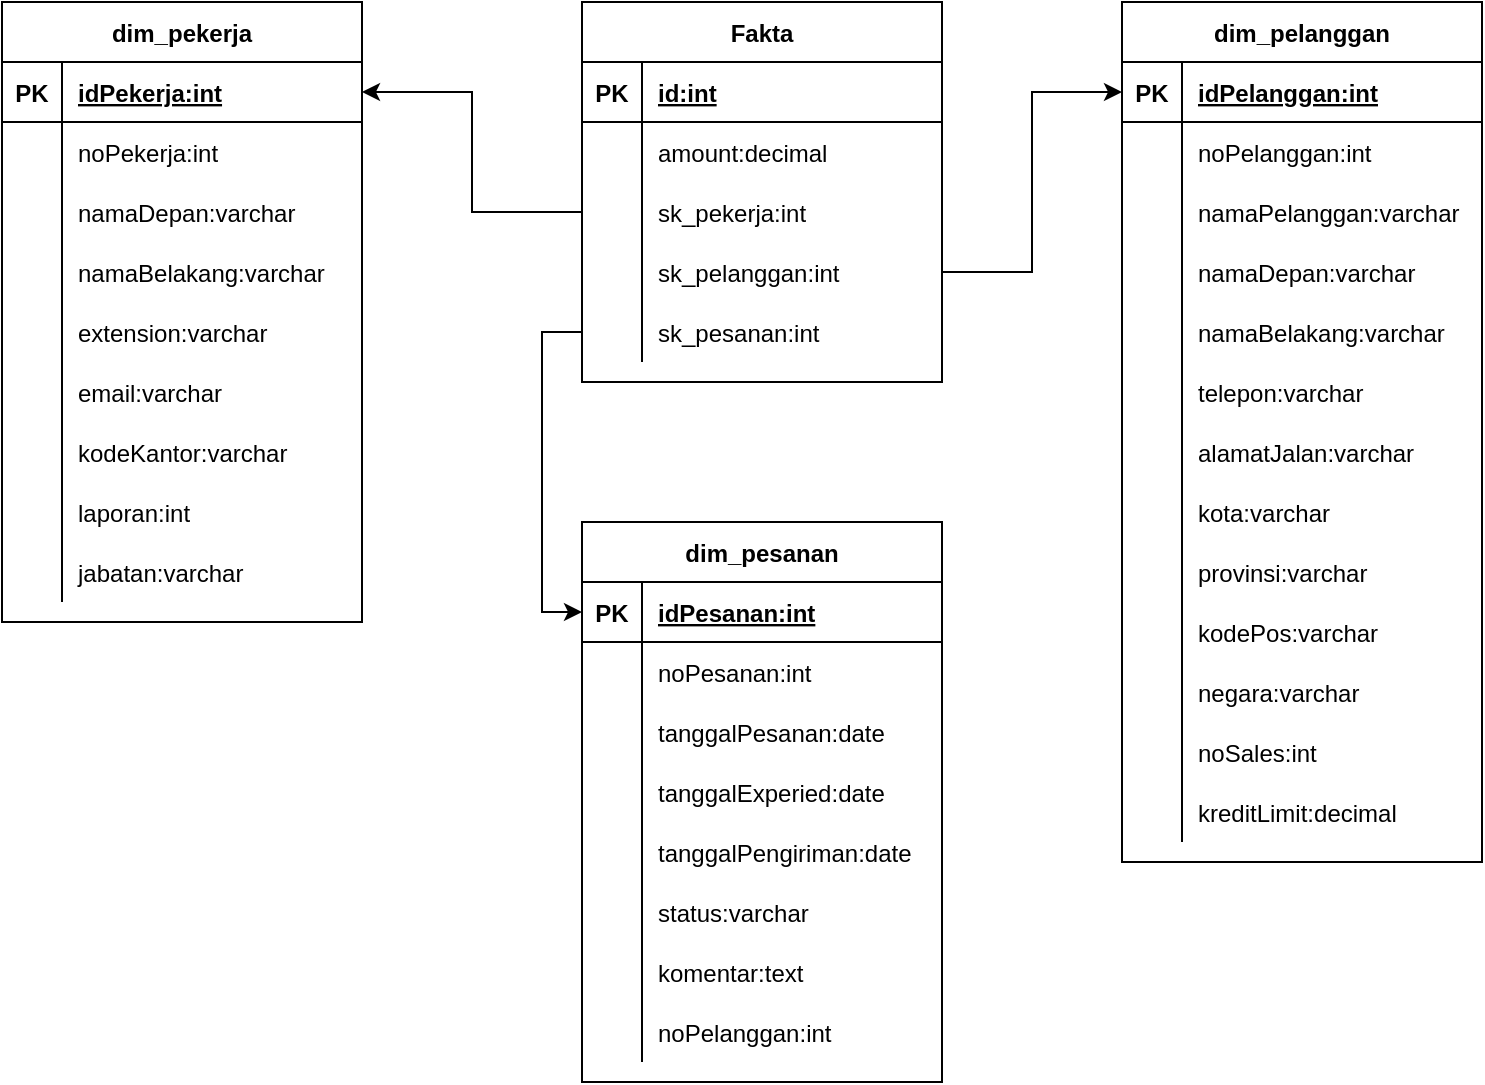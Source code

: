 <mxfile version="15.7.0" type="device"><diagram id="6YvLaY46LM4mJOCkWEtR" name="Page-1"><mxGraphModel dx="2076" dy="1206" grid="1" gridSize="10" guides="1" tooltips="1" connect="1" arrows="1" fold="1" page="1" pageScale="1" pageWidth="850" pageHeight="1100" math="0" shadow="0"><root><mxCell id="0"/><mxCell id="1" parent="0"/><mxCell id="Rje1-AnnC1kkuRpfEMC0-11" value="dim_pekerja" style="shape=table;startSize=30;container=1;collapsible=1;childLayout=tableLayout;fixedRows=1;rowLines=0;fontStyle=1;align=center;resizeLast=1;" parent="1" vertex="1"><mxGeometry x="70" y="320" width="180" height="310" as="geometry"/></mxCell><mxCell id="Rje1-AnnC1kkuRpfEMC0-12" value="" style="shape=partialRectangle;collapsible=0;dropTarget=0;pointerEvents=0;fillColor=none;top=0;left=0;bottom=1;right=0;points=[[0,0.5],[1,0.5]];portConstraint=eastwest;" parent="Rje1-AnnC1kkuRpfEMC0-11" vertex="1"><mxGeometry y="30" width="180" height="30" as="geometry"/></mxCell><mxCell id="Rje1-AnnC1kkuRpfEMC0-13" value="PK" style="shape=partialRectangle;connectable=0;fillColor=none;top=0;left=0;bottom=0;right=0;fontStyle=1;overflow=hidden;" parent="Rje1-AnnC1kkuRpfEMC0-12" vertex="1"><mxGeometry width="30" height="30" as="geometry"><mxRectangle width="30" height="30" as="alternateBounds"/></mxGeometry></mxCell><mxCell id="Rje1-AnnC1kkuRpfEMC0-14" value="idPekerja:int" style="shape=partialRectangle;connectable=0;fillColor=none;top=0;left=0;bottom=0;right=0;align=left;spacingLeft=6;fontStyle=5;overflow=hidden;" parent="Rje1-AnnC1kkuRpfEMC0-12" vertex="1"><mxGeometry x="30" width="150" height="30" as="geometry"><mxRectangle width="150" height="30" as="alternateBounds"/></mxGeometry></mxCell><mxCell id="Rje1-AnnC1kkuRpfEMC0-15" value="" style="shape=partialRectangle;collapsible=0;dropTarget=0;pointerEvents=0;fillColor=none;top=0;left=0;bottom=0;right=0;points=[[0,0.5],[1,0.5]];portConstraint=eastwest;" parent="Rje1-AnnC1kkuRpfEMC0-11" vertex="1"><mxGeometry y="60" width="180" height="30" as="geometry"/></mxCell><mxCell id="Rje1-AnnC1kkuRpfEMC0-16" value="" style="shape=partialRectangle;connectable=0;fillColor=none;top=0;left=0;bottom=0;right=0;editable=1;overflow=hidden;" parent="Rje1-AnnC1kkuRpfEMC0-15" vertex="1"><mxGeometry width="30" height="30" as="geometry"><mxRectangle width="30" height="30" as="alternateBounds"/></mxGeometry></mxCell><mxCell id="Rje1-AnnC1kkuRpfEMC0-17" value="noPekerja:int" style="shape=partialRectangle;connectable=0;fillColor=none;top=0;left=0;bottom=0;right=0;align=left;spacingLeft=6;overflow=hidden;" parent="Rje1-AnnC1kkuRpfEMC0-15" vertex="1"><mxGeometry x="30" width="150" height="30" as="geometry"><mxRectangle width="150" height="30" as="alternateBounds"/></mxGeometry></mxCell><mxCell id="Rje1-AnnC1kkuRpfEMC0-18" value="" style="shape=partialRectangle;collapsible=0;dropTarget=0;pointerEvents=0;fillColor=none;top=0;left=0;bottom=0;right=0;points=[[0,0.5],[1,0.5]];portConstraint=eastwest;" parent="Rje1-AnnC1kkuRpfEMC0-11" vertex="1"><mxGeometry y="90" width="180" height="30" as="geometry"/></mxCell><mxCell id="Rje1-AnnC1kkuRpfEMC0-19" value="" style="shape=partialRectangle;connectable=0;fillColor=none;top=0;left=0;bottom=0;right=0;editable=1;overflow=hidden;" parent="Rje1-AnnC1kkuRpfEMC0-18" vertex="1"><mxGeometry width="30" height="30" as="geometry"><mxRectangle width="30" height="30" as="alternateBounds"/></mxGeometry></mxCell><mxCell id="Rje1-AnnC1kkuRpfEMC0-20" value="namaDepan:varchar" style="shape=partialRectangle;connectable=0;fillColor=none;top=0;left=0;bottom=0;right=0;align=left;spacingLeft=6;overflow=hidden;" parent="Rje1-AnnC1kkuRpfEMC0-18" vertex="1"><mxGeometry x="30" width="150" height="30" as="geometry"><mxRectangle width="150" height="30" as="alternateBounds"/></mxGeometry></mxCell><mxCell id="Rje1-AnnC1kkuRpfEMC0-21" value="" style="shape=partialRectangle;collapsible=0;dropTarget=0;pointerEvents=0;fillColor=none;top=0;left=0;bottom=0;right=0;points=[[0,0.5],[1,0.5]];portConstraint=eastwest;" parent="Rje1-AnnC1kkuRpfEMC0-11" vertex="1"><mxGeometry y="120" width="180" height="30" as="geometry"/></mxCell><mxCell id="Rje1-AnnC1kkuRpfEMC0-22" value="" style="shape=partialRectangle;connectable=0;fillColor=none;top=0;left=0;bottom=0;right=0;editable=1;overflow=hidden;" parent="Rje1-AnnC1kkuRpfEMC0-21" vertex="1"><mxGeometry width="30" height="30" as="geometry"><mxRectangle width="30" height="30" as="alternateBounds"/></mxGeometry></mxCell><mxCell id="Rje1-AnnC1kkuRpfEMC0-23" value="namaBelakang:varchar" style="shape=partialRectangle;connectable=0;fillColor=none;top=0;left=0;bottom=0;right=0;align=left;spacingLeft=6;overflow=hidden;" parent="Rje1-AnnC1kkuRpfEMC0-21" vertex="1"><mxGeometry x="30" width="150" height="30" as="geometry"><mxRectangle width="150" height="30" as="alternateBounds"/></mxGeometry></mxCell><mxCell id="Rje1-AnnC1kkuRpfEMC0-24" value="" style="shape=partialRectangle;collapsible=0;dropTarget=0;pointerEvents=0;fillColor=none;top=0;left=0;bottom=0;right=0;points=[[0,0.5],[1,0.5]];portConstraint=eastwest;" parent="Rje1-AnnC1kkuRpfEMC0-11" vertex="1"><mxGeometry y="150" width="180" height="30" as="geometry"/></mxCell><mxCell id="Rje1-AnnC1kkuRpfEMC0-25" value="" style="shape=partialRectangle;connectable=0;fillColor=none;top=0;left=0;bottom=0;right=0;editable=1;overflow=hidden;" parent="Rje1-AnnC1kkuRpfEMC0-24" vertex="1"><mxGeometry width="30" height="30" as="geometry"><mxRectangle width="30" height="30" as="alternateBounds"/></mxGeometry></mxCell><mxCell id="Rje1-AnnC1kkuRpfEMC0-26" value="extension:varchar" style="shape=partialRectangle;connectable=0;fillColor=none;top=0;left=0;bottom=0;right=0;align=left;spacingLeft=6;overflow=hidden;" parent="Rje1-AnnC1kkuRpfEMC0-24" vertex="1"><mxGeometry x="30" width="150" height="30" as="geometry"><mxRectangle width="150" height="30" as="alternateBounds"/></mxGeometry></mxCell><mxCell id="Rje1-AnnC1kkuRpfEMC0-27" value="" style="shape=partialRectangle;collapsible=0;dropTarget=0;pointerEvents=0;fillColor=none;top=0;left=0;bottom=0;right=0;points=[[0,0.5],[1,0.5]];portConstraint=eastwest;" parent="Rje1-AnnC1kkuRpfEMC0-11" vertex="1"><mxGeometry y="180" width="180" height="30" as="geometry"/></mxCell><mxCell id="Rje1-AnnC1kkuRpfEMC0-28" value="" style="shape=partialRectangle;connectable=0;fillColor=none;top=0;left=0;bottom=0;right=0;editable=1;overflow=hidden;" parent="Rje1-AnnC1kkuRpfEMC0-27" vertex="1"><mxGeometry width="30" height="30" as="geometry"><mxRectangle width="30" height="30" as="alternateBounds"/></mxGeometry></mxCell><mxCell id="Rje1-AnnC1kkuRpfEMC0-29" value="email:varchar" style="shape=partialRectangle;connectable=0;fillColor=none;top=0;left=0;bottom=0;right=0;align=left;spacingLeft=6;overflow=hidden;" parent="Rje1-AnnC1kkuRpfEMC0-27" vertex="1"><mxGeometry x="30" width="150" height="30" as="geometry"><mxRectangle width="150" height="30" as="alternateBounds"/></mxGeometry></mxCell><mxCell id="Rje1-AnnC1kkuRpfEMC0-30" value="" style="shape=partialRectangle;collapsible=0;dropTarget=0;pointerEvents=0;fillColor=none;top=0;left=0;bottom=0;right=0;points=[[0,0.5],[1,0.5]];portConstraint=eastwest;" parent="Rje1-AnnC1kkuRpfEMC0-11" vertex="1"><mxGeometry y="210" width="180" height="30" as="geometry"/></mxCell><mxCell id="Rje1-AnnC1kkuRpfEMC0-31" value="" style="shape=partialRectangle;connectable=0;fillColor=none;top=0;left=0;bottom=0;right=0;editable=1;overflow=hidden;" parent="Rje1-AnnC1kkuRpfEMC0-30" vertex="1"><mxGeometry width="30" height="30" as="geometry"><mxRectangle width="30" height="30" as="alternateBounds"/></mxGeometry></mxCell><mxCell id="Rje1-AnnC1kkuRpfEMC0-32" value="kodeKantor:varchar" style="shape=partialRectangle;connectable=0;fillColor=none;top=0;left=0;bottom=0;right=0;align=left;spacingLeft=6;overflow=hidden;" parent="Rje1-AnnC1kkuRpfEMC0-30" vertex="1"><mxGeometry x="30" width="150" height="30" as="geometry"><mxRectangle width="150" height="30" as="alternateBounds"/></mxGeometry></mxCell><mxCell id="Rje1-AnnC1kkuRpfEMC0-33" value="" style="shape=partialRectangle;collapsible=0;dropTarget=0;pointerEvents=0;fillColor=none;top=0;left=0;bottom=0;right=0;points=[[0,0.5],[1,0.5]];portConstraint=eastwest;" parent="Rje1-AnnC1kkuRpfEMC0-11" vertex="1"><mxGeometry y="240" width="180" height="30" as="geometry"/></mxCell><mxCell id="Rje1-AnnC1kkuRpfEMC0-34" value="" style="shape=partialRectangle;connectable=0;fillColor=none;top=0;left=0;bottom=0;right=0;editable=1;overflow=hidden;" parent="Rje1-AnnC1kkuRpfEMC0-33" vertex="1"><mxGeometry width="30" height="30" as="geometry"><mxRectangle width="30" height="30" as="alternateBounds"/></mxGeometry></mxCell><mxCell id="Rje1-AnnC1kkuRpfEMC0-35" value="laporan:int" style="shape=partialRectangle;connectable=0;fillColor=none;top=0;left=0;bottom=0;right=0;align=left;spacingLeft=6;overflow=hidden;" parent="Rje1-AnnC1kkuRpfEMC0-33" vertex="1"><mxGeometry x="30" width="150" height="30" as="geometry"><mxRectangle width="150" height="30" as="alternateBounds"/></mxGeometry></mxCell><mxCell id="Rje1-AnnC1kkuRpfEMC0-36" value="" style="shape=partialRectangle;collapsible=0;dropTarget=0;pointerEvents=0;fillColor=none;top=0;left=0;bottom=0;right=0;points=[[0,0.5],[1,0.5]];portConstraint=eastwest;" parent="Rje1-AnnC1kkuRpfEMC0-11" vertex="1"><mxGeometry y="270" width="180" height="30" as="geometry"/></mxCell><mxCell id="Rje1-AnnC1kkuRpfEMC0-37" value="" style="shape=partialRectangle;connectable=0;fillColor=none;top=0;left=0;bottom=0;right=0;editable=1;overflow=hidden;" parent="Rje1-AnnC1kkuRpfEMC0-36" vertex="1"><mxGeometry width="30" height="30" as="geometry"><mxRectangle width="30" height="30" as="alternateBounds"/></mxGeometry></mxCell><mxCell id="Rje1-AnnC1kkuRpfEMC0-38" value="jabatan:varchar" style="shape=partialRectangle;connectable=0;fillColor=none;top=0;left=0;bottom=0;right=0;align=left;spacingLeft=6;overflow=hidden;" parent="Rje1-AnnC1kkuRpfEMC0-36" vertex="1"><mxGeometry x="30" width="150" height="30" as="geometry"><mxRectangle width="150" height="30" as="alternateBounds"/></mxGeometry></mxCell><mxCell id="Rje1-AnnC1kkuRpfEMC0-39" value="dim_pelanggan" style="shape=table;startSize=30;container=1;collapsible=1;childLayout=tableLayout;fixedRows=1;rowLines=0;fontStyle=1;align=center;resizeLast=1;" parent="1" vertex="1"><mxGeometry x="630" y="320" width="180" height="430" as="geometry"/></mxCell><mxCell id="Rje1-AnnC1kkuRpfEMC0-40" value="" style="shape=partialRectangle;collapsible=0;dropTarget=0;pointerEvents=0;fillColor=none;top=0;left=0;bottom=1;right=0;points=[[0,0.5],[1,0.5]];portConstraint=eastwest;" parent="Rje1-AnnC1kkuRpfEMC0-39" vertex="1"><mxGeometry y="30" width="180" height="30" as="geometry"/></mxCell><mxCell id="Rje1-AnnC1kkuRpfEMC0-41" value="PK" style="shape=partialRectangle;connectable=0;fillColor=none;top=0;left=0;bottom=0;right=0;fontStyle=1;overflow=hidden;" parent="Rje1-AnnC1kkuRpfEMC0-40" vertex="1"><mxGeometry width="30" height="30" as="geometry"><mxRectangle width="30" height="30" as="alternateBounds"/></mxGeometry></mxCell><mxCell id="Rje1-AnnC1kkuRpfEMC0-42" value="idPelanggan:int" style="shape=partialRectangle;connectable=0;fillColor=none;top=0;left=0;bottom=0;right=0;align=left;spacingLeft=6;fontStyle=5;overflow=hidden;" parent="Rje1-AnnC1kkuRpfEMC0-40" vertex="1"><mxGeometry x="30" width="150" height="30" as="geometry"><mxRectangle width="150" height="30" as="alternateBounds"/></mxGeometry></mxCell><mxCell id="Rje1-AnnC1kkuRpfEMC0-43" value="" style="shape=partialRectangle;collapsible=0;dropTarget=0;pointerEvents=0;fillColor=none;top=0;left=0;bottom=0;right=0;points=[[0,0.5],[1,0.5]];portConstraint=eastwest;" parent="Rje1-AnnC1kkuRpfEMC0-39" vertex="1"><mxGeometry y="60" width="180" height="30" as="geometry"/></mxCell><mxCell id="Rje1-AnnC1kkuRpfEMC0-44" value="" style="shape=partialRectangle;connectable=0;fillColor=none;top=0;left=0;bottom=0;right=0;editable=1;overflow=hidden;" parent="Rje1-AnnC1kkuRpfEMC0-43" vertex="1"><mxGeometry width="30" height="30" as="geometry"><mxRectangle width="30" height="30" as="alternateBounds"/></mxGeometry></mxCell><mxCell id="Rje1-AnnC1kkuRpfEMC0-45" value="noPelanggan:int" style="shape=partialRectangle;connectable=0;fillColor=none;top=0;left=0;bottom=0;right=0;align=left;spacingLeft=6;overflow=hidden;" parent="Rje1-AnnC1kkuRpfEMC0-43" vertex="1"><mxGeometry x="30" width="150" height="30" as="geometry"><mxRectangle width="150" height="30" as="alternateBounds"/></mxGeometry></mxCell><mxCell id="Rje1-AnnC1kkuRpfEMC0-46" value="" style="shape=partialRectangle;collapsible=0;dropTarget=0;pointerEvents=0;fillColor=none;top=0;left=0;bottom=0;right=0;points=[[0,0.5],[1,0.5]];portConstraint=eastwest;" parent="Rje1-AnnC1kkuRpfEMC0-39" vertex="1"><mxGeometry y="90" width="180" height="30" as="geometry"/></mxCell><mxCell id="Rje1-AnnC1kkuRpfEMC0-47" value="" style="shape=partialRectangle;connectable=0;fillColor=none;top=0;left=0;bottom=0;right=0;editable=1;overflow=hidden;" parent="Rje1-AnnC1kkuRpfEMC0-46" vertex="1"><mxGeometry width="30" height="30" as="geometry"><mxRectangle width="30" height="30" as="alternateBounds"/></mxGeometry></mxCell><mxCell id="Rje1-AnnC1kkuRpfEMC0-48" value="namaPelanggan:varchar" style="shape=partialRectangle;connectable=0;fillColor=none;top=0;left=0;bottom=0;right=0;align=left;spacingLeft=6;overflow=hidden;" parent="Rje1-AnnC1kkuRpfEMC0-46" vertex="1"><mxGeometry x="30" width="150" height="30" as="geometry"><mxRectangle width="150" height="30" as="alternateBounds"/></mxGeometry></mxCell><mxCell id="Rje1-AnnC1kkuRpfEMC0-49" value="" style="shape=partialRectangle;collapsible=0;dropTarget=0;pointerEvents=0;fillColor=none;top=0;left=0;bottom=0;right=0;points=[[0,0.5],[1,0.5]];portConstraint=eastwest;" parent="Rje1-AnnC1kkuRpfEMC0-39" vertex="1"><mxGeometry y="120" width="180" height="30" as="geometry"/></mxCell><mxCell id="Rje1-AnnC1kkuRpfEMC0-50" value="" style="shape=partialRectangle;connectable=0;fillColor=none;top=0;left=0;bottom=0;right=0;editable=1;overflow=hidden;" parent="Rje1-AnnC1kkuRpfEMC0-49" vertex="1"><mxGeometry width="30" height="30" as="geometry"><mxRectangle width="30" height="30" as="alternateBounds"/></mxGeometry></mxCell><mxCell id="Rje1-AnnC1kkuRpfEMC0-51" value="namaDepan:varchar" style="shape=partialRectangle;connectable=0;fillColor=none;top=0;left=0;bottom=0;right=0;align=left;spacingLeft=6;overflow=hidden;" parent="Rje1-AnnC1kkuRpfEMC0-49" vertex="1"><mxGeometry x="30" width="150" height="30" as="geometry"><mxRectangle width="150" height="30" as="alternateBounds"/></mxGeometry></mxCell><mxCell id="Rje1-AnnC1kkuRpfEMC0-52" value="" style="shape=partialRectangle;collapsible=0;dropTarget=0;pointerEvents=0;fillColor=none;top=0;left=0;bottom=0;right=0;points=[[0,0.5],[1,0.5]];portConstraint=eastwest;" parent="Rje1-AnnC1kkuRpfEMC0-39" vertex="1"><mxGeometry y="150" width="180" height="30" as="geometry"/></mxCell><mxCell id="Rje1-AnnC1kkuRpfEMC0-53" value="" style="shape=partialRectangle;connectable=0;fillColor=none;top=0;left=0;bottom=0;right=0;editable=1;overflow=hidden;" parent="Rje1-AnnC1kkuRpfEMC0-52" vertex="1"><mxGeometry width="30" height="30" as="geometry"><mxRectangle width="30" height="30" as="alternateBounds"/></mxGeometry></mxCell><mxCell id="Rje1-AnnC1kkuRpfEMC0-54" value="namaBelakang:varchar" style="shape=partialRectangle;connectable=0;fillColor=none;top=0;left=0;bottom=0;right=0;align=left;spacingLeft=6;overflow=hidden;" parent="Rje1-AnnC1kkuRpfEMC0-52" vertex="1"><mxGeometry x="30" width="150" height="30" as="geometry"><mxRectangle width="150" height="30" as="alternateBounds"/></mxGeometry></mxCell><mxCell id="Rje1-AnnC1kkuRpfEMC0-55" value="" style="shape=partialRectangle;collapsible=0;dropTarget=0;pointerEvents=0;fillColor=none;top=0;left=0;bottom=0;right=0;points=[[0,0.5],[1,0.5]];portConstraint=eastwest;" parent="Rje1-AnnC1kkuRpfEMC0-39" vertex="1"><mxGeometry y="180" width="180" height="30" as="geometry"/></mxCell><mxCell id="Rje1-AnnC1kkuRpfEMC0-56" value="" style="shape=partialRectangle;connectable=0;fillColor=none;top=0;left=0;bottom=0;right=0;editable=1;overflow=hidden;" parent="Rje1-AnnC1kkuRpfEMC0-55" vertex="1"><mxGeometry width="30" height="30" as="geometry"><mxRectangle width="30" height="30" as="alternateBounds"/></mxGeometry></mxCell><mxCell id="Rje1-AnnC1kkuRpfEMC0-57" value="telepon:varchar" style="shape=partialRectangle;connectable=0;fillColor=none;top=0;left=0;bottom=0;right=0;align=left;spacingLeft=6;overflow=hidden;" parent="Rje1-AnnC1kkuRpfEMC0-55" vertex="1"><mxGeometry x="30" width="150" height="30" as="geometry"><mxRectangle width="150" height="30" as="alternateBounds"/></mxGeometry></mxCell><mxCell id="Rje1-AnnC1kkuRpfEMC0-58" value="" style="shape=partialRectangle;collapsible=0;dropTarget=0;pointerEvents=0;fillColor=none;top=0;left=0;bottom=0;right=0;points=[[0,0.5],[1,0.5]];portConstraint=eastwest;" parent="Rje1-AnnC1kkuRpfEMC0-39" vertex="1"><mxGeometry y="210" width="180" height="30" as="geometry"/></mxCell><mxCell id="Rje1-AnnC1kkuRpfEMC0-59" value="" style="shape=partialRectangle;connectable=0;fillColor=none;top=0;left=0;bottom=0;right=0;editable=1;overflow=hidden;" parent="Rje1-AnnC1kkuRpfEMC0-58" vertex="1"><mxGeometry width="30" height="30" as="geometry"><mxRectangle width="30" height="30" as="alternateBounds"/></mxGeometry></mxCell><mxCell id="Rje1-AnnC1kkuRpfEMC0-60" value="alamatJalan:varchar" style="shape=partialRectangle;connectable=0;fillColor=none;top=0;left=0;bottom=0;right=0;align=left;spacingLeft=6;overflow=hidden;" parent="Rje1-AnnC1kkuRpfEMC0-58" vertex="1"><mxGeometry x="30" width="150" height="30" as="geometry"><mxRectangle width="150" height="30" as="alternateBounds"/></mxGeometry></mxCell><mxCell id="Rje1-AnnC1kkuRpfEMC0-61" value="" style="shape=partialRectangle;collapsible=0;dropTarget=0;pointerEvents=0;fillColor=none;top=0;left=0;bottom=0;right=0;points=[[0,0.5],[1,0.5]];portConstraint=eastwest;" parent="Rje1-AnnC1kkuRpfEMC0-39" vertex="1"><mxGeometry y="240" width="180" height="30" as="geometry"/></mxCell><mxCell id="Rje1-AnnC1kkuRpfEMC0-62" value="" style="shape=partialRectangle;connectable=0;fillColor=none;top=0;left=0;bottom=0;right=0;editable=1;overflow=hidden;" parent="Rje1-AnnC1kkuRpfEMC0-61" vertex="1"><mxGeometry width="30" height="30" as="geometry"><mxRectangle width="30" height="30" as="alternateBounds"/></mxGeometry></mxCell><mxCell id="Rje1-AnnC1kkuRpfEMC0-63" value="kota:varchar" style="shape=partialRectangle;connectable=0;fillColor=none;top=0;left=0;bottom=0;right=0;align=left;spacingLeft=6;overflow=hidden;" parent="Rje1-AnnC1kkuRpfEMC0-61" vertex="1"><mxGeometry x="30" width="150" height="30" as="geometry"><mxRectangle width="150" height="30" as="alternateBounds"/></mxGeometry></mxCell><mxCell id="Rje1-AnnC1kkuRpfEMC0-64" value="" style="shape=partialRectangle;collapsible=0;dropTarget=0;pointerEvents=0;fillColor=none;top=0;left=0;bottom=0;right=0;points=[[0,0.5],[1,0.5]];portConstraint=eastwest;" parent="Rje1-AnnC1kkuRpfEMC0-39" vertex="1"><mxGeometry y="270" width="180" height="30" as="geometry"/></mxCell><mxCell id="Rje1-AnnC1kkuRpfEMC0-65" value="" style="shape=partialRectangle;connectable=0;fillColor=none;top=0;left=0;bottom=0;right=0;editable=1;overflow=hidden;" parent="Rje1-AnnC1kkuRpfEMC0-64" vertex="1"><mxGeometry width="30" height="30" as="geometry"><mxRectangle width="30" height="30" as="alternateBounds"/></mxGeometry></mxCell><mxCell id="Rje1-AnnC1kkuRpfEMC0-66" value="provinsi:varchar" style="shape=partialRectangle;connectable=0;fillColor=none;top=0;left=0;bottom=0;right=0;align=left;spacingLeft=6;overflow=hidden;" parent="Rje1-AnnC1kkuRpfEMC0-64" vertex="1"><mxGeometry x="30" width="150" height="30" as="geometry"><mxRectangle width="150" height="30" as="alternateBounds"/></mxGeometry></mxCell><mxCell id="Rje1-AnnC1kkuRpfEMC0-67" value="" style="shape=partialRectangle;collapsible=0;dropTarget=0;pointerEvents=0;fillColor=none;top=0;left=0;bottom=0;right=0;points=[[0,0.5],[1,0.5]];portConstraint=eastwest;" parent="Rje1-AnnC1kkuRpfEMC0-39" vertex="1"><mxGeometry y="300" width="180" height="30" as="geometry"/></mxCell><mxCell id="Rje1-AnnC1kkuRpfEMC0-68" value="" style="shape=partialRectangle;connectable=0;fillColor=none;top=0;left=0;bottom=0;right=0;editable=1;overflow=hidden;" parent="Rje1-AnnC1kkuRpfEMC0-67" vertex="1"><mxGeometry width="30" height="30" as="geometry"><mxRectangle width="30" height="30" as="alternateBounds"/></mxGeometry></mxCell><mxCell id="Rje1-AnnC1kkuRpfEMC0-69" value="kodePos:varchar" style="shape=partialRectangle;connectable=0;fillColor=none;top=0;left=0;bottom=0;right=0;align=left;spacingLeft=6;overflow=hidden;" parent="Rje1-AnnC1kkuRpfEMC0-67" vertex="1"><mxGeometry x="30" width="150" height="30" as="geometry"><mxRectangle width="150" height="30" as="alternateBounds"/></mxGeometry></mxCell><mxCell id="Rje1-AnnC1kkuRpfEMC0-70" value="" style="shape=partialRectangle;collapsible=0;dropTarget=0;pointerEvents=0;fillColor=none;top=0;left=0;bottom=0;right=0;points=[[0,0.5],[1,0.5]];portConstraint=eastwest;" parent="Rje1-AnnC1kkuRpfEMC0-39" vertex="1"><mxGeometry y="330" width="180" height="30" as="geometry"/></mxCell><mxCell id="Rje1-AnnC1kkuRpfEMC0-71" value="" style="shape=partialRectangle;connectable=0;fillColor=none;top=0;left=0;bottom=0;right=0;editable=1;overflow=hidden;" parent="Rje1-AnnC1kkuRpfEMC0-70" vertex="1"><mxGeometry width="30" height="30" as="geometry"><mxRectangle width="30" height="30" as="alternateBounds"/></mxGeometry></mxCell><mxCell id="Rje1-AnnC1kkuRpfEMC0-72" value="negara:varchar" style="shape=partialRectangle;connectable=0;fillColor=none;top=0;left=0;bottom=0;right=0;align=left;spacingLeft=6;overflow=hidden;" parent="Rje1-AnnC1kkuRpfEMC0-70" vertex="1"><mxGeometry x="30" width="150" height="30" as="geometry"><mxRectangle width="150" height="30" as="alternateBounds"/></mxGeometry></mxCell><mxCell id="Rje1-AnnC1kkuRpfEMC0-73" value="" style="shape=partialRectangle;collapsible=0;dropTarget=0;pointerEvents=0;fillColor=none;top=0;left=0;bottom=0;right=0;points=[[0,0.5],[1,0.5]];portConstraint=eastwest;" parent="Rje1-AnnC1kkuRpfEMC0-39" vertex="1"><mxGeometry y="360" width="180" height="30" as="geometry"/></mxCell><mxCell id="Rje1-AnnC1kkuRpfEMC0-74" value="" style="shape=partialRectangle;connectable=0;fillColor=none;top=0;left=0;bottom=0;right=0;editable=1;overflow=hidden;" parent="Rje1-AnnC1kkuRpfEMC0-73" vertex="1"><mxGeometry width="30" height="30" as="geometry"><mxRectangle width="30" height="30" as="alternateBounds"/></mxGeometry></mxCell><mxCell id="Rje1-AnnC1kkuRpfEMC0-75" value="noSales:int" style="shape=partialRectangle;connectable=0;fillColor=none;top=0;left=0;bottom=0;right=0;align=left;spacingLeft=6;overflow=hidden;" parent="Rje1-AnnC1kkuRpfEMC0-73" vertex="1"><mxGeometry x="30" width="150" height="30" as="geometry"><mxRectangle width="150" height="30" as="alternateBounds"/></mxGeometry></mxCell><mxCell id="Rje1-AnnC1kkuRpfEMC0-76" value="" style="shape=partialRectangle;collapsible=0;dropTarget=0;pointerEvents=0;fillColor=none;top=0;left=0;bottom=0;right=0;points=[[0,0.5],[1,0.5]];portConstraint=eastwest;" parent="Rje1-AnnC1kkuRpfEMC0-39" vertex="1"><mxGeometry y="390" width="180" height="30" as="geometry"/></mxCell><mxCell id="Rje1-AnnC1kkuRpfEMC0-77" value="" style="shape=partialRectangle;connectable=0;fillColor=none;top=0;left=0;bottom=0;right=0;editable=1;overflow=hidden;" parent="Rje1-AnnC1kkuRpfEMC0-76" vertex="1"><mxGeometry width="30" height="30" as="geometry"><mxRectangle width="30" height="30" as="alternateBounds"/></mxGeometry></mxCell><mxCell id="Rje1-AnnC1kkuRpfEMC0-78" value="kreditLimit:decimal" style="shape=partialRectangle;connectable=0;fillColor=none;top=0;left=0;bottom=0;right=0;align=left;spacingLeft=6;overflow=hidden;" parent="Rje1-AnnC1kkuRpfEMC0-76" vertex="1"><mxGeometry x="30" width="150" height="30" as="geometry"><mxRectangle width="150" height="30" as="alternateBounds"/></mxGeometry></mxCell><mxCell id="Rje1-AnnC1kkuRpfEMC0-79" value="dim_pesanan" style="shape=table;startSize=30;container=1;collapsible=1;childLayout=tableLayout;fixedRows=1;rowLines=0;fontStyle=1;align=center;resizeLast=1;" parent="1" vertex="1"><mxGeometry x="360" y="580" width="180" height="280" as="geometry"/></mxCell><mxCell id="Rje1-AnnC1kkuRpfEMC0-80" value="" style="shape=partialRectangle;collapsible=0;dropTarget=0;pointerEvents=0;fillColor=none;top=0;left=0;bottom=1;right=0;points=[[0,0.5],[1,0.5]];portConstraint=eastwest;" parent="Rje1-AnnC1kkuRpfEMC0-79" vertex="1"><mxGeometry y="30" width="180" height="30" as="geometry"/></mxCell><mxCell id="Rje1-AnnC1kkuRpfEMC0-81" value="PK" style="shape=partialRectangle;connectable=0;fillColor=none;top=0;left=0;bottom=0;right=0;fontStyle=1;overflow=hidden;" parent="Rje1-AnnC1kkuRpfEMC0-80" vertex="1"><mxGeometry width="30" height="30" as="geometry"><mxRectangle width="30" height="30" as="alternateBounds"/></mxGeometry></mxCell><mxCell id="Rje1-AnnC1kkuRpfEMC0-82" value="idPesanan:int" style="shape=partialRectangle;connectable=0;fillColor=none;top=0;left=0;bottom=0;right=0;align=left;spacingLeft=6;fontStyle=5;overflow=hidden;" parent="Rje1-AnnC1kkuRpfEMC0-80" vertex="1"><mxGeometry x="30" width="150" height="30" as="geometry"><mxRectangle width="150" height="30" as="alternateBounds"/></mxGeometry></mxCell><mxCell id="Rje1-AnnC1kkuRpfEMC0-83" value="" style="shape=partialRectangle;collapsible=0;dropTarget=0;pointerEvents=0;fillColor=none;top=0;left=0;bottom=0;right=0;points=[[0,0.5],[1,0.5]];portConstraint=eastwest;" parent="Rje1-AnnC1kkuRpfEMC0-79" vertex="1"><mxGeometry y="60" width="180" height="30" as="geometry"/></mxCell><mxCell id="Rje1-AnnC1kkuRpfEMC0-84" value="" style="shape=partialRectangle;connectable=0;fillColor=none;top=0;left=0;bottom=0;right=0;editable=1;overflow=hidden;" parent="Rje1-AnnC1kkuRpfEMC0-83" vertex="1"><mxGeometry width="30" height="30" as="geometry"><mxRectangle width="30" height="30" as="alternateBounds"/></mxGeometry></mxCell><mxCell id="Rje1-AnnC1kkuRpfEMC0-85" value="noPesanan:int" style="shape=partialRectangle;connectable=0;fillColor=none;top=0;left=0;bottom=0;right=0;align=left;spacingLeft=6;overflow=hidden;" parent="Rje1-AnnC1kkuRpfEMC0-83" vertex="1"><mxGeometry x="30" width="150" height="30" as="geometry"><mxRectangle width="150" height="30" as="alternateBounds"/></mxGeometry></mxCell><mxCell id="Rje1-AnnC1kkuRpfEMC0-86" value="" style="shape=partialRectangle;collapsible=0;dropTarget=0;pointerEvents=0;fillColor=none;top=0;left=0;bottom=0;right=0;points=[[0,0.5],[1,0.5]];portConstraint=eastwest;" parent="Rje1-AnnC1kkuRpfEMC0-79" vertex="1"><mxGeometry y="90" width="180" height="30" as="geometry"/></mxCell><mxCell id="Rje1-AnnC1kkuRpfEMC0-87" value="" style="shape=partialRectangle;connectable=0;fillColor=none;top=0;left=0;bottom=0;right=0;editable=1;overflow=hidden;" parent="Rje1-AnnC1kkuRpfEMC0-86" vertex="1"><mxGeometry width="30" height="30" as="geometry"><mxRectangle width="30" height="30" as="alternateBounds"/></mxGeometry></mxCell><mxCell id="Rje1-AnnC1kkuRpfEMC0-88" value="tanggalPesanan:date" style="shape=partialRectangle;connectable=0;fillColor=none;top=0;left=0;bottom=0;right=0;align=left;spacingLeft=6;overflow=hidden;" parent="Rje1-AnnC1kkuRpfEMC0-86" vertex="1"><mxGeometry x="30" width="150" height="30" as="geometry"><mxRectangle width="150" height="30" as="alternateBounds"/></mxGeometry></mxCell><mxCell id="Rje1-AnnC1kkuRpfEMC0-89" value="" style="shape=partialRectangle;collapsible=0;dropTarget=0;pointerEvents=0;fillColor=none;top=0;left=0;bottom=0;right=0;points=[[0,0.5],[1,0.5]];portConstraint=eastwest;" parent="Rje1-AnnC1kkuRpfEMC0-79" vertex="1"><mxGeometry y="120" width="180" height="30" as="geometry"/></mxCell><mxCell id="Rje1-AnnC1kkuRpfEMC0-90" value="" style="shape=partialRectangle;connectable=0;fillColor=none;top=0;left=0;bottom=0;right=0;editable=1;overflow=hidden;" parent="Rje1-AnnC1kkuRpfEMC0-89" vertex="1"><mxGeometry width="30" height="30" as="geometry"><mxRectangle width="30" height="30" as="alternateBounds"/></mxGeometry></mxCell><mxCell id="Rje1-AnnC1kkuRpfEMC0-91" value="tanggalExperied:date" style="shape=partialRectangle;connectable=0;fillColor=none;top=0;left=0;bottom=0;right=0;align=left;spacingLeft=6;overflow=hidden;" parent="Rje1-AnnC1kkuRpfEMC0-89" vertex="1"><mxGeometry x="30" width="150" height="30" as="geometry"><mxRectangle width="150" height="30" as="alternateBounds"/></mxGeometry></mxCell><mxCell id="Rje1-AnnC1kkuRpfEMC0-100" value="" style="shape=partialRectangle;collapsible=0;dropTarget=0;pointerEvents=0;fillColor=none;top=0;left=0;bottom=0;right=0;points=[[0,0.5],[1,0.5]];portConstraint=eastwest;" parent="Rje1-AnnC1kkuRpfEMC0-79" vertex="1"><mxGeometry y="150" width="180" height="30" as="geometry"/></mxCell><mxCell id="Rje1-AnnC1kkuRpfEMC0-101" value="" style="shape=partialRectangle;connectable=0;fillColor=none;top=0;left=0;bottom=0;right=0;editable=1;overflow=hidden;" parent="Rje1-AnnC1kkuRpfEMC0-100" vertex="1"><mxGeometry width="30" height="30" as="geometry"><mxRectangle width="30" height="30" as="alternateBounds"/></mxGeometry></mxCell><mxCell id="Rje1-AnnC1kkuRpfEMC0-102" value="tanggalPengiriman:date" style="shape=partialRectangle;connectable=0;fillColor=none;top=0;left=0;bottom=0;right=0;align=left;spacingLeft=6;overflow=hidden;" parent="Rje1-AnnC1kkuRpfEMC0-100" vertex="1"><mxGeometry x="30" width="150" height="30" as="geometry"><mxRectangle width="150" height="30" as="alternateBounds"/></mxGeometry></mxCell><mxCell id="Rje1-AnnC1kkuRpfEMC0-103" value="" style="shape=partialRectangle;collapsible=0;dropTarget=0;pointerEvents=0;fillColor=none;top=0;left=0;bottom=0;right=0;points=[[0,0.5],[1,0.5]];portConstraint=eastwest;" parent="Rje1-AnnC1kkuRpfEMC0-79" vertex="1"><mxGeometry y="180" width="180" height="30" as="geometry"/></mxCell><mxCell id="Rje1-AnnC1kkuRpfEMC0-104" value="" style="shape=partialRectangle;connectable=0;fillColor=none;top=0;left=0;bottom=0;right=0;editable=1;overflow=hidden;" parent="Rje1-AnnC1kkuRpfEMC0-103" vertex="1"><mxGeometry width="30" height="30" as="geometry"><mxRectangle width="30" height="30" as="alternateBounds"/></mxGeometry></mxCell><mxCell id="Rje1-AnnC1kkuRpfEMC0-105" value="status:varchar" style="shape=partialRectangle;connectable=0;fillColor=none;top=0;left=0;bottom=0;right=0;align=left;spacingLeft=6;overflow=hidden;" parent="Rje1-AnnC1kkuRpfEMC0-103" vertex="1"><mxGeometry x="30" width="150" height="30" as="geometry"><mxRectangle width="150" height="30" as="alternateBounds"/></mxGeometry></mxCell><mxCell id="Rje1-AnnC1kkuRpfEMC0-106" value="" style="shape=partialRectangle;collapsible=0;dropTarget=0;pointerEvents=0;fillColor=none;top=0;left=0;bottom=0;right=0;points=[[0,0.5],[1,0.5]];portConstraint=eastwest;" parent="Rje1-AnnC1kkuRpfEMC0-79" vertex="1"><mxGeometry y="210" width="180" height="30" as="geometry"/></mxCell><mxCell id="Rje1-AnnC1kkuRpfEMC0-107" value="" style="shape=partialRectangle;connectable=0;fillColor=none;top=0;left=0;bottom=0;right=0;editable=1;overflow=hidden;" parent="Rje1-AnnC1kkuRpfEMC0-106" vertex="1"><mxGeometry width="30" height="30" as="geometry"><mxRectangle width="30" height="30" as="alternateBounds"/></mxGeometry></mxCell><mxCell id="Rje1-AnnC1kkuRpfEMC0-108" value="komentar:text" style="shape=partialRectangle;connectable=0;fillColor=none;top=0;left=0;bottom=0;right=0;align=left;spacingLeft=6;overflow=hidden;" parent="Rje1-AnnC1kkuRpfEMC0-106" vertex="1"><mxGeometry x="30" width="150" height="30" as="geometry"><mxRectangle width="150" height="30" as="alternateBounds"/></mxGeometry></mxCell><mxCell id="Rje1-AnnC1kkuRpfEMC0-109" value="" style="shape=partialRectangle;collapsible=0;dropTarget=0;pointerEvents=0;fillColor=none;top=0;left=0;bottom=0;right=0;points=[[0,0.5],[1,0.5]];portConstraint=eastwest;" parent="Rje1-AnnC1kkuRpfEMC0-79" vertex="1"><mxGeometry y="240" width="180" height="30" as="geometry"/></mxCell><mxCell id="Rje1-AnnC1kkuRpfEMC0-110" value="" style="shape=partialRectangle;connectable=0;fillColor=none;top=0;left=0;bottom=0;right=0;editable=1;overflow=hidden;" parent="Rje1-AnnC1kkuRpfEMC0-109" vertex="1"><mxGeometry width="30" height="30" as="geometry"><mxRectangle width="30" height="30" as="alternateBounds"/></mxGeometry></mxCell><mxCell id="Rje1-AnnC1kkuRpfEMC0-111" value="noPelanggan:int" style="shape=partialRectangle;connectable=0;fillColor=none;top=0;left=0;bottom=0;right=0;align=left;spacingLeft=6;overflow=hidden;" parent="Rje1-AnnC1kkuRpfEMC0-109" vertex="1"><mxGeometry x="30" width="150" height="30" as="geometry"><mxRectangle width="150" height="30" as="alternateBounds"/></mxGeometry></mxCell><mxCell id="DRMJ0I4n1cAtUJGgaCNH-4" style="edgeStyle=orthogonalEdgeStyle;rounded=0;orthogonalLoop=1;jettySize=auto;html=1;entryX=1;entryY=0.5;entryDx=0;entryDy=0;exitX=0;exitY=0.5;exitDx=0;exitDy=0;" edge="1" parent="1" source="Rje1-AnnC1kkuRpfEMC0-122" target="Rje1-AnnC1kkuRpfEMC0-12"><mxGeometry relative="1" as="geometry"/></mxCell><mxCell id="Rje1-AnnC1kkuRpfEMC0-115" value="Fakta" style="shape=table;startSize=30;container=1;collapsible=1;childLayout=tableLayout;fixedRows=1;rowLines=0;fontStyle=1;align=center;resizeLast=1;" parent="1" vertex="1"><mxGeometry x="360" y="320" width="180" height="190" as="geometry"/></mxCell><mxCell id="Rje1-AnnC1kkuRpfEMC0-116" value="" style="shape=partialRectangle;collapsible=0;dropTarget=0;pointerEvents=0;fillColor=none;top=0;left=0;bottom=1;right=0;points=[[0,0.5],[1,0.5]];portConstraint=eastwest;" parent="Rje1-AnnC1kkuRpfEMC0-115" vertex="1"><mxGeometry y="30" width="180" height="30" as="geometry"/></mxCell><mxCell id="Rje1-AnnC1kkuRpfEMC0-117" value="PK" style="shape=partialRectangle;connectable=0;fillColor=none;top=0;left=0;bottom=0;right=0;fontStyle=1;overflow=hidden;" parent="Rje1-AnnC1kkuRpfEMC0-116" vertex="1"><mxGeometry width="30" height="30" as="geometry"><mxRectangle width="30" height="30" as="alternateBounds"/></mxGeometry></mxCell><mxCell id="Rje1-AnnC1kkuRpfEMC0-118" value="id:int" style="shape=partialRectangle;connectable=0;fillColor=none;top=0;left=0;bottom=0;right=0;align=left;spacingLeft=6;fontStyle=5;overflow=hidden;" parent="Rje1-AnnC1kkuRpfEMC0-116" vertex="1"><mxGeometry x="30" width="150" height="30" as="geometry"><mxRectangle width="150" height="30" as="alternateBounds"/></mxGeometry></mxCell><mxCell id="Rje1-AnnC1kkuRpfEMC0-119" value="" style="shape=partialRectangle;collapsible=0;dropTarget=0;pointerEvents=0;fillColor=none;top=0;left=0;bottom=0;right=0;points=[[0,0.5],[1,0.5]];portConstraint=eastwest;" parent="Rje1-AnnC1kkuRpfEMC0-115" vertex="1"><mxGeometry y="60" width="180" height="30" as="geometry"/></mxCell><mxCell id="Rje1-AnnC1kkuRpfEMC0-120" value="" style="shape=partialRectangle;connectable=0;fillColor=none;top=0;left=0;bottom=0;right=0;editable=1;overflow=hidden;" parent="Rje1-AnnC1kkuRpfEMC0-119" vertex="1"><mxGeometry width="30" height="30" as="geometry"><mxRectangle width="30" height="30" as="alternateBounds"/></mxGeometry></mxCell><mxCell id="Rje1-AnnC1kkuRpfEMC0-121" value="amount:decimal" style="shape=partialRectangle;connectable=0;fillColor=none;top=0;left=0;bottom=0;right=0;align=left;spacingLeft=6;overflow=hidden;" parent="Rje1-AnnC1kkuRpfEMC0-119" vertex="1"><mxGeometry x="30" width="150" height="30" as="geometry"><mxRectangle width="150" height="30" as="alternateBounds"/></mxGeometry></mxCell><mxCell id="Rje1-AnnC1kkuRpfEMC0-122" value="" style="shape=partialRectangle;collapsible=0;dropTarget=0;pointerEvents=0;fillColor=none;top=0;left=0;bottom=0;right=0;points=[[0,0.5],[1,0.5]];portConstraint=eastwest;" parent="Rje1-AnnC1kkuRpfEMC0-115" vertex="1"><mxGeometry y="90" width="180" height="30" as="geometry"/></mxCell><mxCell id="Rje1-AnnC1kkuRpfEMC0-123" value="" style="shape=partialRectangle;connectable=0;fillColor=none;top=0;left=0;bottom=0;right=0;editable=1;overflow=hidden;" parent="Rje1-AnnC1kkuRpfEMC0-122" vertex="1"><mxGeometry width="30" height="30" as="geometry"><mxRectangle width="30" height="30" as="alternateBounds"/></mxGeometry></mxCell><mxCell id="Rje1-AnnC1kkuRpfEMC0-124" value="sk_pekerja:int" style="shape=partialRectangle;connectable=0;fillColor=none;top=0;left=0;bottom=0;right=0;align=left;spacingLeft=6;overflow=hidden;" parent="Rje1-AnnC1kkuRpfEMC0-122" vertex="1"><mxGeometry x="30" width="150" height="30" as="geometry"><mxRectangle width="150" height="30" as="alternateBounds"/></mxGeometry></mxCell><mxCell id="Rje1-AnnC1kkuRpfEMC0-125" value="" style="shape=partialRectangle;collapsible=0;dropTarget=0;pointerEvents=0;fillColor=none;top=0;left=0;bottom=0;right=0;points=[[0,0.5],[1,0.5]];portConstraint=eastwest;" parent="Rje1-AnnC1kkuRpfEMC0-115" vertex="1"><mxGeometry y="120" width="180" height="30" as="geometry"/></mxCell><mxCell id="Rje1-AnnC1kkuRpfEMC0-126" value="" style="shape=partialRectangle;connectable=0;fillColor=none;top=0;left=0;bottom=0;right=0;editable=1;overflow=hidden;" parent="Rje1-AnnC1kkuRpfEMC0-125" vertex="1"><mxGeometry width="30" height="30" as="geometry"><mxRectangle width="30" height="30" as="alternateBounds"/></mxGeometry></mxCell><mxCell id="Rje1-AnnC1kkuRpfEMC0-127" value="sk_pelanggan:int" style="shape=partialRectangle;connectable=0;fillColor=none;top=0;left=0;bottom=0;right=0;align=left;spacingLeft=6;overflow=hidden;" parent="Rje1-AnnC1kkuRpfEMC0-125" vertex="1"><mxGeometry x="30" width="150" height="30" as="geometry"><mxRectangle width="150" height="30" as="alternateBounds"/></mxGeometry></mxCell><mxCell id="DRMJ0I4n1cAtUJGgaCNH-1" value="" style="shape=partialRectangle;collapsible=0;dropTarget=0;pointerEvents=0;fillColor=none;top=0;left=0;bottom=0;right=0;points=[[0,0.5],[1,0.5]];portConstraint=eastwest;" vertex="1" parent="Rje1-AnnC1kkuRpfEMC0-115"><mxGeometry y="150" width="180" height="30" as="geometry"/></mxCell><mxCell id="DRMJ0I4n1cAtUJGgaCNH-2" value="" style="shape=partialRectangle;connectable=0;fillColor=none;top=0;left=0;bottom=0;right=0;editable=1;overflow=hidden;" vertex="1" parent="DRMJ0I4n1cAtUJGgaCNH-1"><mxGeometry width="30" height="30" as="geometry"><mxRectangle width="30" height="30" as="alternateBounds"/></mxGeometry></mxCell><mxCell id="DRMJ0I4n1cAtUJGgaCNH-3" value="sk_pesanan:int" style="shape=partialRectangle;connectable=0;fillColor=none;top=0;left=0;bottom=0;right=0;align=left;spacingLeft=6;overflow=hidden;" vertex="1" parent="DRMJ0I4n1cAtUJGgaCNH-1"><mxGeometry x="30" width="150" height="30" as="geometry"><mxRectangle width="150" height="30" as="alternateBounds"/></mxGeometry></mxCell><mxCell id="DRMJ0I4n1cAtUJGgaCNH-5" style="edgeStyle=orthogonalEdgeStyle;rounded=0;orthogonalLoop=1;jettySize=auto;html=1;entryX=0;entryY=0.5;entryDx=0;entryDy=0;" edge="1" parent="1" source="Rje1-AnnC1kkuRpfEMC0-125" target="Rje1-AnnC1kkuRpfEMC0-40"><mxGeometry relative="1" as="geometry"/></mxCell><mxCell id="DRMJ0I4n1cAtUJGgaCNH-6" style="edgeStyle=orthogonalEdgeStyle;rounded=0;orthogonalLoop=1;jettySize=auto;html=1;entryX=0;entryY=0.5;entryDx=0;entryDy=0;" edge="1" parent="1" source="DRMJ0I4n1cAtUJGgaCNH-1" target="Rje1-AnnC1kkuRpfEMC0-80"><mxGeometry relative="1" as="geometry"/></mxCell></root></mxGraphModel></diagram></mxfile>